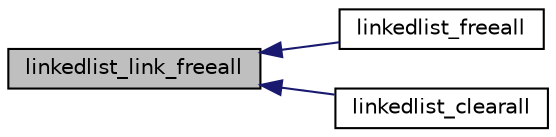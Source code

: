 digraph "linkedlist_link_freeall"
{
 // INTERACTIVE_SVG=YES
  edge [fontname="Helvetica",fontsize="10",labelfontname="Helvetica",labelfontsize="10"];
  node [fontname="Helvetica",fontsize="10",shape=record];
  rankdir="LR";
  Node1 [label="linkedlist_link_freeall",height=0.2,width=0.4,color="black", fillcolor="grey75", style="filled", fontcolor="black"];
  Node1 -> Node2 [dir="back",color="midnightblue",fontsize="10",style="solid",fontname="Helvetica"];
  Node2 [label="linkedlist_freeall",height=0.2,width=0.4,color="black", fillcolor="white", style="filled",URL="$linkedlist_8h.html#a497ac8e384208571b56e9423daa4a1aa"];
  Node1 -> Node3 [dir="back",color="midnightblue",fontsize="10",style="solid",fontname="Helvetica"];
  Node3 [label="linkedlist_clearall",height=0.2,width=0.4,color="black", fillcolor="white", style="filled",URL="$linkedlist_8h.html#ad3d5bcfd5534d36a1ecd9139bf5c45c7"];
}
